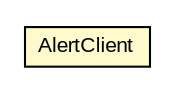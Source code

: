 #!/usr/local/bin/dot
#
# Class diagram 
# Generated by UmlGraph version 4.6 (http://www.spinellis.gr/sw/umlgraph)
#

digraph G {
	edge [fontname="arial",fontsize=10,labelfontname="arial",labelfontsize=10];
	node [fontname="arial",fontsize=10,shape=plaintext];
	// net.toxbank.client.resource.AlertClient
	c419 [label=<<table border="0" cellborder="1" cellspacing="0" cellpadding="2" port="p" bgcolor="lemonChiffon" href="./AlertClient.html">
		<tr><td><table border="0" cellspacing="0" cellpadding="1">
			<tr><td> AlertClient </td></tr>
		</table></td></tr>
		</table>>, fontname="arial", fontcolor="black", fontsize=10.0];
}

